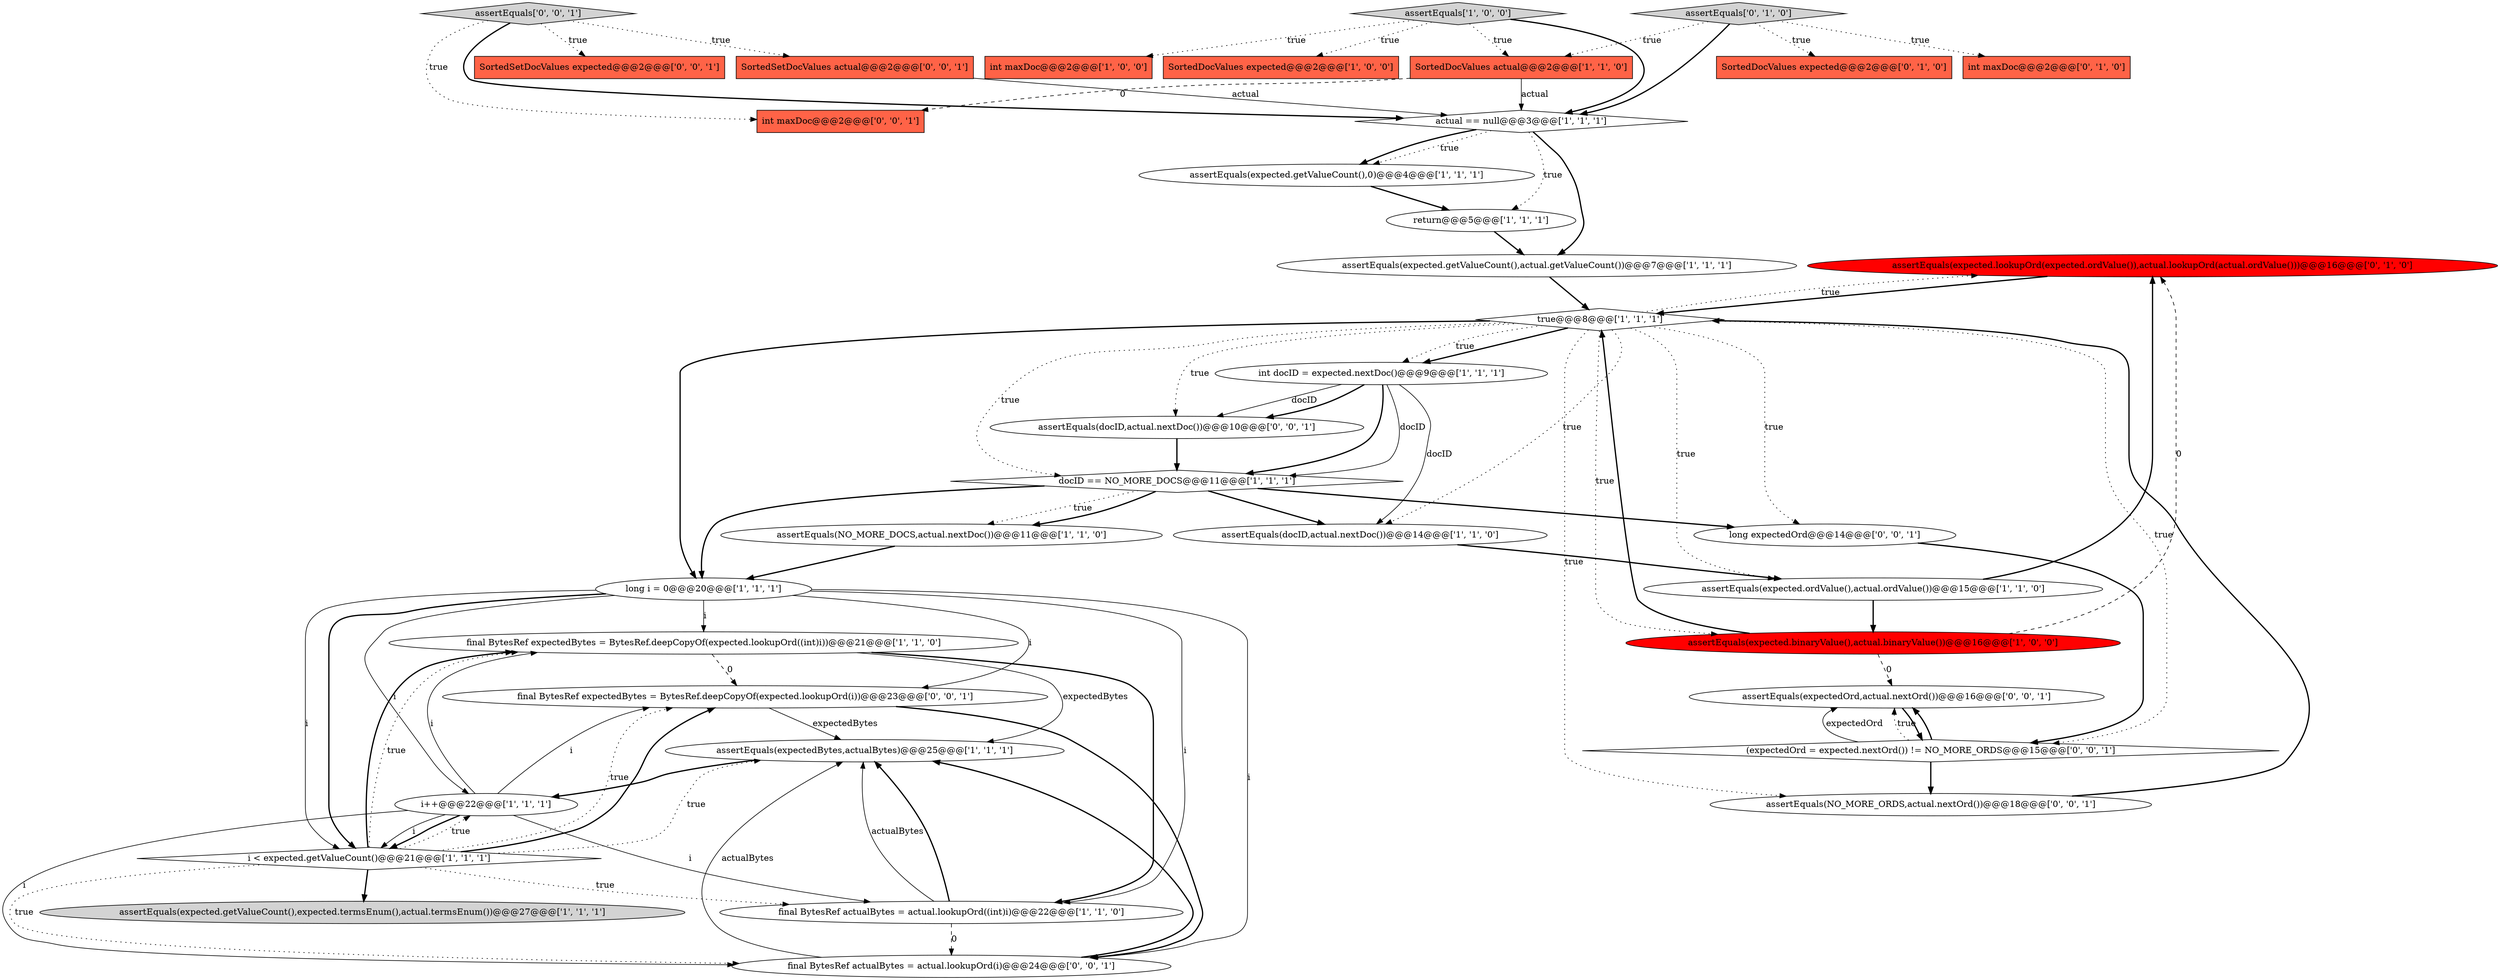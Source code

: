 digraph {
25 [style = filled, label = "assertEquals(expected.lookupOrd(expected.ordValue()),actual.lookupOrd(actual.ordValue()))@@@16@@@['0', '1', '0']", fillcolor = red, shape = ellipse image = "AAA1AAABBB2BBB"];
6 [style = filled, label = "assertEquals['1', '0', '0']", fillcolor = lightgray, shape = diamond image = "AAA0AAABBB1BBB"];
10 [style = filled, label = "actual == null@@@3@@@['1', '1', '1']", fillcolor = white, shape = diamond image = "AAA0AAABBB1BBB"];
15 [style = filled, label = "true@@@8@@@['1', '1', '1']", fillcolor = white, shape = diamond image = "AAA0AAABBB1BBB"];
7 [style = filled, label = "assertEquals(expected.ordValue(),actual.ordValue())@@@15@@@['1', '1', '0']", fillcolor = white, shape = ellipse image = "AAA0AAABBB1BBB"];
14 [style = filled, label = "int maxDoc@@@2@@@['1', '0', '0']", fillcolor = tomato, shape = box image = "AAA0AAABBB1BBB"];
29 [style = filled, label = "assertEquals['0', '0', '1']", fillcolor = lightgray, shape = diamond image = "AAA0AAABBB3BBB"];
36 [style = filled, label = "int maxDoc@@@2@@@['0', '0', '1']", fillcolor = tomato, shape = box image = "AAA0AAABBB3BBB"];
11 [style = filled, label = "assertEquals(NO_MORE_DOCS,actual.nextDoc())@@@11@@@['1', '1', '0']", fillcolor = white, shape = ellipse image = "AAA0AAABBB1BBB"];
16 [style = filled, label = "SortedDocValues actual@@@2@@@['1', '1', '0']", fillcolor = tomato, shape = box image = "AAA0AAABBB1BBB"];
28 [style = filled, label = "SortedSetDocValues actual@@@2@@@['0', '0', '1']", fillcolor = tomato, shape = box image = "AAA0AAABBB3BBB"];
1 [style = filled, label = "final BytesRef expectedBytes = BytesRef.deepCopyOf(expected.lookupOrd((int)i))@@@21@@@['1', '1', '0']", fillcolor = white, shape = ellipse image = "AAA0AAABBB1BBB"];
19 [style = filled, label = "assertEquals(expected.getValueCount(),expected.termsEnum(),actual.termsEnum())@@@27@@@['1', '1', '1']", fillcolor = lightgray, shape = ellipse image = "AAA0AAABBB1BBB"];
30 [style = filled, label = "SortedSetDocValues expected@@@2@@@['0', '0', '1']", fillcolor = tomato, shape = box image = "AAA0AAABBB3BBB"];
35 [style = filled, label = "final BytesRef expectedBytes = BytesRef.deepCopyOf(expected.lookupOrd(i))@@@23@@@['0', '0', '1']", fillcolor = white, shape = ellipse image = "AAA0AAABBB3BBB"];
26 [style = filled, label = "(expectedOrd = expected.nextOrd()) != NO_MORE_ORDS@@@15@@@['0', '0', '1']", fillcolor = white, shape = diamond image = "AAA0AAABBB3BBB"];
0 [style = filled, label = "docID == NO_MORE_DOCS@@@11@@@['1', '1', '1']", fillcolor = white, shape = diamond image = "AAA0AAABBB1BBB"];
9 [style = filled, label = "assertEquals(expected.getValueCount(),0)@@@4@@@['1', '1', '1']", fillcolor = white, shape = ellipse image = "AAA0AAABBB1BBB"];
27 [style = filled, label = "assertEquals(NO_MORE_ORDS,actual.nextOrd())@@@18@@@['0', '0', '1']", fillcolor = white, shape = ellipse image = "AAA0AAABBB3BBB"];
20 [style = filled, label = "assertEquals(expected.getValueCount(),actual.getValueCount())@@@7@@@['1', '1', '1']", fillcolor = white, shape = ellipse image = "AAA0AAABBB1BBB"];
23 [style = filled, label = "assertEquals['0', '1', '0']", fillcolor = lightgray, shape = diamond image = "AAA0AAABBB2BBB"];
2 [style = filled, label = "i++@@@22@@@['1', '1', '1']", fillcolor = white, shape = ellipse image = "AAA0AAABBB1BBB"];
12 [style = filled, label = "assertEquals(docID,actual.nextDoc())@@@14@@@['1', '1', '0']", fillcolor = white, shape = ellipse image = "AAA0AAABBB1BBB"];
18 [style = filled, label = "assertEquals(expectedBytes,actualBytes)@@@25@@@['1', '1', '1']", fillcolor = white, shape = ellipse image = "AAA0AAABBB1BBB"];
33 [style = filled, label = "assertEquals(expectedOrd,actual.nextOrd())@@@16@@@['0', '0', '1']", fillcolor = white, shape = ellipse image = "AAA0AAABBB3BBB"];
17 [style = filled, label = "i < expected.getValueCount()@@@21@@@['1', '1', '1']", fillcolor = white, shape = diamond image = "AAA0AAABBB1BBB"];
31 [style = filled, label = "long expectedOrd@@@14@@@['0', '0', '1']", fillcolor = white, shape = ellipse image = "AAA0AAABBB3BBB"];
3 [style = filled, label = "assertEquals(expected.binaryValue(),actual.binaryValue())@@@16@@@['1', '0', '0']", fillcolor = red, shape = ellipse image = "AAA1AAABBB1BBB"];
34 [style = filled, label = "final BytesRef actualBytes = actual.lookupOrd(i)@@@24@@@['0', '0', '1']", fillcolor = white, shape = ellipse image = "AAA0AAABBB3BBB"];
24 [style = filled, label = "SortedDocValues expected@@@2@@@['0', '1', '0']", fillcolor = tomato, shape = box image = "AAA0AAABBB2BBB"];
22 [style = filled, label = "int maxDoc@@@2@@@['0', '1', '0']", fillcolor = tomato, shape = box image = "AAA0AAABBB2BBB"];
32 [style = filled, label = "assertEquals(docID,actual.nextDoc())@@@10@@@['0', '0', '1']", fillcolor = white, shape = ellipse image = "AAA0AAABBB3BBB"];
5 [style = filled, label = "SortedDocValues expected@@@2@@@['1', '0', '0']", fillcolor = tomato, shape = box image = "AAA0AAABBB1BBB"];
4 [style = filled, label = "long i = 0@@@20@@@['1', '1', '1']", fillcolor = white, shape = ellipse image = "AAA0AAABBB1BBB"];
21 [style = filled, label = "int docID = expected.nextDoc()@@@9@@@['1', '1', '1']", fillcolor = white, shape = ellipse image = "AAA0AAABBB1BBB"];
13 [style = filled, label = "final BytesRef actualBytes = actual.lookupOrd((int)i)@@@22@@@['1', '1', '0']", fillcolor = white, shape = ellipse image = "AAA0AAABBB1BBB"];
8 [style = filled, label = "return@@@5@@@['1', '1', '1']", fillcolor = white, shape = ellipse image = "AAA0AAABBB1BBB"];
10->8 [style = dotted, label="true"];
23->22 [style = dotted, label="true"];
15->21 [style = bold, label=""];
21->0 [style = solid, label="docID"];
17->1 [style = dotted, label="true"];
15->31 [style = dotted, label="true"];
32->0 [style = bold, label=""];
17->35 [style = dotted, label="true"];
4->1 [style = solid, label="i"];
34->18 [style = bold, label=""];
15->21 [style = dotted, label="true"];
15->7 [style = dotted, label="true"];
1->13 [style = bold, label=""];
12->7 [style = bold, label=""];
27->15 [style = bold, label=""];
21->12 [style = solid, label="docID"];
4->2 [style = solid, label="i"];
8->20 [style = bold, label=""];
16->10 [style = solid, label="actual"];
25->15 [style = bold, label=""];
17->34 [style = dotted, label="true"];
17->2 [style = dotted, label="true"];
28->10 [style = solid, label="actual"];
0->11 [style = dotted, label="true"];
20->15 [style = bold, label=""];
29->36 [style = dotted, label="true"];
15->26 [style = dotted, label="true"];
17->35 [style = bold, label=""];
21->0 [style = bold, label=""];
3->33 [style = dashed, label="0"];
4->34 [style = solid, label="i"];
13->18 [style = solid, label="actualBytes"];
2->34 [style = solid, label="i"];
9->8 [style = bold, label=""];
4->17 [style = solid, label="i"];
15->27 [style = dotted, label="true"];
15->3 [style = dotted, label="true"];
26->27 [style = bold, label=""];
6->14 [style = dotted, label="true"];
2->1 [style = solid, label="i"];
23->10 [style = bold, label=""];
15->12 [style = dotted, label="true"];
26->33 [style = solid, label="expectedOrd"];
2->17 [style = solid, label="i"];
35->34 [style = bold, label=""];
23->24 [style = dotted, label="true"];
13->18 [style = bold, label=""];
0->31 [style = bold, label=""];
2->17 [style = bold, label=""];
23->16 [style = dotted, label="true"];
26->33 [style = dotted, label="true"];
4->17 [style = bold, label=""];
17->1 [style = bold, label=""];
1->35 [style = dashed, label="0"];
17->18 [style = dotted, label="true"];
0->12 [style = bold, label=""];
11->4 [style = bold, label=""];
0->11 [style = bold, label=""];
2->13 [style = solid, label="i"];
21->32 [style = solid, label="docID"];
10->9 [style = dotted, label="true"];
15->0 [style = dotted, label="true"];
15->32 [style = dotted, label="true"];
33->26 [style = bold, label=""];
31->26 [style = bold, label=""];
29->28 [style = dotted, label="true"];
6->10 [style = bold, label=""];
4->35 [style = solid, label="i"];
16->36 [style = dashed, label="0"];
35->18 [style = solid, label="expectedBytes"];
29->10 [style = bold, label=""];
10->9 [style = bold, label=""];
15->25 [style = dotted, label="true"];
13->34 [style = dashed, label="0"];
2->35 [style = solid, label="i"];
10->20 [style = bold, label=""];
34->18 [style = solid, label="actualBytes"];
3->15 [style = bold, label=""];
18->2 [style = bold, label=""];
17->19 [style = bold, label=""];
4->13 [style = solid, label="i"];
7->3 [style = bold, label=""];
0->4 [style = bold, label=""];
21->32 [style = bold, label=""];
15->4 [style = bold, label=""];
29->30 [style = dotted, label="true"];
7->25 [style = bold, label=""];
17->13 [style = dotted, label="true"];
26->33 [style = bold, label=""];
1->18 [style = solid, label="expectedBytes"];
6->16 [style = dotted, label="true"];
6->5 [style = dotted, label="true"];
3->25 [style = dashed, label="0"];
}
